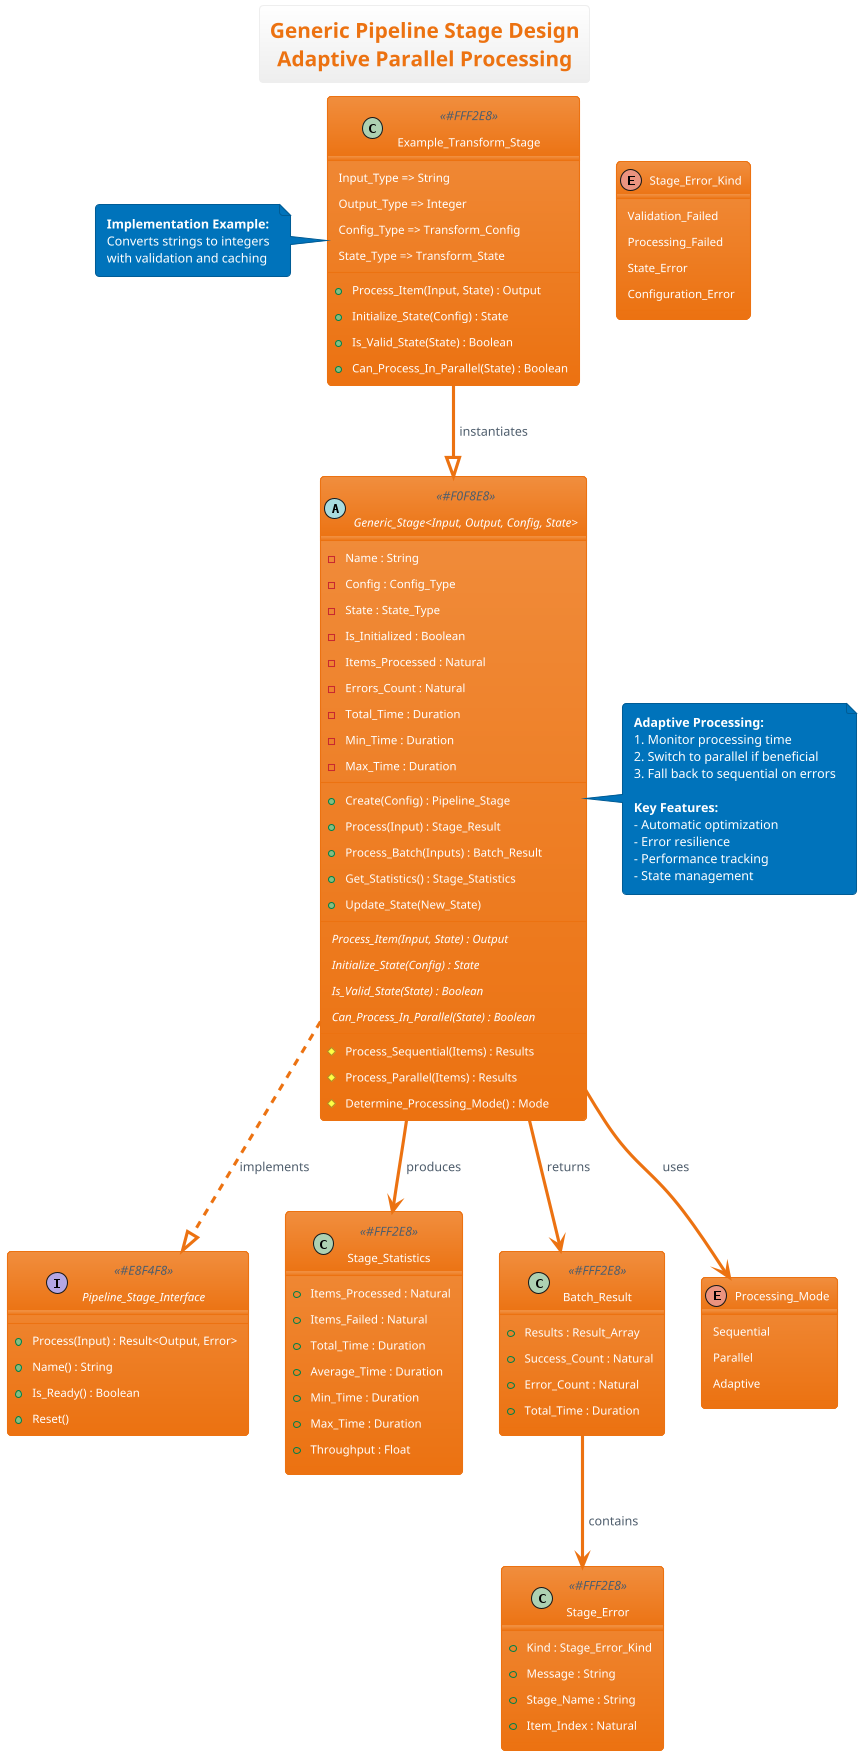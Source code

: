 @startuml Pipeline_Stage_Class
!theme aws-orange
title Generic Pipeline Stage Design\nAdaptive Parallel Processing

!define INTERFACE_COLOR #E8F4F8
!define CLASS_COLOR #FFF2E8
!define ABSTRACT_COLOR #F0F8E8

interface "Pipeline_Stage_Interface" <<INTERFACE_COLOR>> {
  + Process(Input) : Result<Output, Error>
  + Name() : String
  + Is_Ready() : Boolean
  + Reset()
}

abstract class "Generic_Stage<Input, Output, Config, State>" <<ABSTRACT_COLOR>> {
  - Name : String
  - Config : Config_Type
  - State : State_Type
  - Is_Initialized : Boolean
  - Items_Processed : Natural
  - Errors_Count : Natural
  - Total_Time : Duration
  - Min_Time : Duration
  - Max_Time : Duration
  --
  + Create(Config) : Pipeline_Stage
  + Process(Input) : Stage_Result
  + Process_Batch(Inputs) : Batch_Result
  + Get_Statistics() : Stage_Statistics
  + Update_State(New_State)
  --
  {abstract} Process_Item(Input, State) : Output
  {abstract} Initialize_State(Config) : State
  {abstract} Is_Valid_State(State) : Boolean
  {abstract} Can_Process_In_Parallel(State) : Boolean
  --
  # Process_Sequential(Items) : Results
  # Process_Parallel(Items) : Results
  # Determine_Processing_Mode() : Mode
}

class "Stage_Statistics" <<CLASS_COLOR>> {
  + Items_Processed : Natural
  + Items_Failed : Natural
  + Total_Time : Duration
  + Average_Time : Duration
  + Min_Time : Duration
  + Max_Time : Duration
  + Throughput : Float
}

class "Batch_Result" <<CLASS_COLOR>> {
  + Results : Result_Array
  + Success_Count : Natural
  + Error_Count : Natural
  + Total_Time : Duration
}

enum "Processing_Mode" {
  Sequential
  Parallel
  Adaptive
}

enum "Stage_Error_Kind" {
  Validation_Failed
  Processing_Failed
  State_Error
  Configuration_Error
}

class "Stage_Error" <<CLASS_COLOR>> {
  + Kind : Stage_Error_Kind
  + Message : String
  + Stage_Name : String
  + Item_Index : Natural
}

class "Example_Transform_Stage" <<CLASS_COLOR>> {
  Input_Type => String
  Output_Type => Integer
  Config_Type => Transform_Config
  State_Type => Transform_State
  --
  + Process_Item(Input, State) : Output
  + Initialize_State(Config) : State
  + Is_Valid_State(State) : Boolean
  + Can_Process_In_Parallel(State) : Boolean
}

"Generic_Stage<Input, Output, Config, State>" ..|> "Pipeline_Stage_Interface" : implements
"Generic_Stage<Input, Output, Config, State>" --> Stage_Statistics : produces
"Generic_Stage<Input, Output, Config, State>" --> Batch_Result : returns
"Generic_Stage<Input, Output, Config, State>" --> Processing_Mode : uses
Batch_Result --> Stage_Error : contains
"Example_Transform_Stage" --|> "Generic_Stage<Input, Output, Config, State>" : instantiates

note right of "Generic_Stage<Input, Output, Config, State>"
  **Adaptive Processing:**
  1. Monitor processing time
  2. Switch to parallel if beneficial
  3. Fall back to sequential on errors
  
  **Key Features:**
  - Automatic optimization
  - Error resilience
  - Performance tracking
  - State management
end note

note left of "Example_Transform_Stage"
  **Implementation Example:**
  Converts strings to integers
  with validation and caching
end note

@enduml